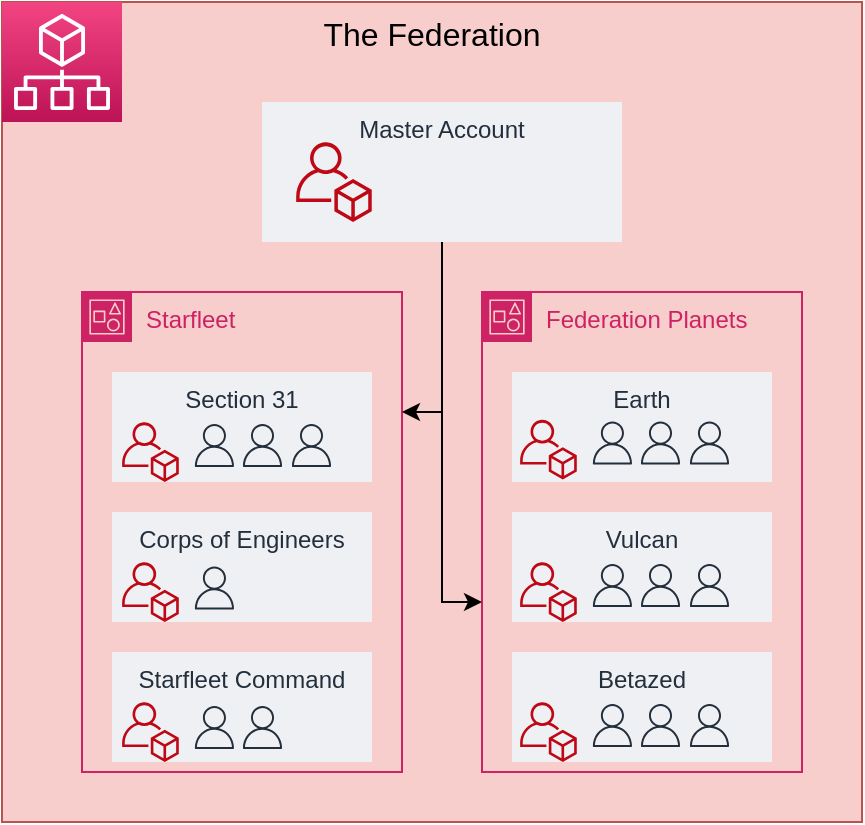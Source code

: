 <mxfile version="21.6.1" type="device">
  <diagram name="Page-1" id="G7OkB85RAKckw4P4_BAa">
    <mxGraphModel dx="795" dy="606" grid="1" gridSize="10" guides="1" tooltips="1" connect="1" arrows="1" fold="1" page="1" pageScale="1" pageWidth="1100" pageHeight="850" math="0" shadow="0">
      <root>
        <mxCell id="0" />
        <mxCell id="1" parent="0" />
        <mxCell id="OTa4afvTashq3EoKjt3z-47" value="" style="group;movable=0;resizable=0;rotatable=0;deletable=0;editable=0;locked=1;connectable=0;" vertex="1" connectable="0" parent="1">
          <mxGeometry x="330" y="160" width="430" height="410" as="geometry" />
        </mxCell>
        <mxCell id="OTa4afvTashq3EoKjt3z-2" value="&lt;font style=&quot;font-size: 16px;&quot;&gt;The Federation&lt;/font&gt;" style="fillColor=#f8cecc;strokeColor=#b85450;dashed=0;verticalAlign=top;fontStyle=0;whiteSpace=wrap;html=1;align=center;" vertex="1" parent="OTa4afvTashq3EoKjt3z-47">
          <mxGeometry width="430" height="410" as="geometry" />
        </mxCell>
        <mxCell id="OTa4afvTashq3EoKjt3z-3" value="" style="sketch=0;points=[[0,0,0],[0.25,0,0],[0.5,0,0],[0.75,0,0],[1,0,0],[0,1,0],[0.25,1,0],[0.5,1,0],[0.75,1,0],[1,1,0],[0,0.25,0],[0,0.5,0],[0,0.75,0],[1,0.25,0],[1,0.5,0],[1,0.75,0]];points=[[0,0,0],[0.25,0,0],[0.5,0,0],[0.75,0,0],[1,0,0],[0,1,0],[0.25,1,0],[0.5,1,0],[0.75,1,0],[1,1,0],[0,0.25,0],[0,0.5,0],[0,0.75,0],[1,0.25,0],[1,0.5,0],[1,0.75,0]];outlineConnect=0;fontColor=#232F3E;gradientColor=#F34482;gradientDirection=north;fillColor=#BC1356;strokeColor=#ffffff;dashed=0;verticalLabelPosition=bottom;verticalAlign=top;align=center;html=1;fontSize=12;fontStyle=0;aspect=fixed;shape=mxgraph.aws4.resourceIcon;resIcon=mxgraph.aws4.organizations;" vertex="1" parent="OTa4afvTashq3EoKjt3z-47">
          <mxGeometry width="60" height="60" as="geometry" />
        </mxCell>
        <mxCell id="OTa4afvTashq3EoKjt3z-6" value="" style="group" vertex="1" connectable="0" parent="1">
          <mxGeometry x="460" y="210" width="180" height="70" as="geometry" />
        </mxCell>
        <mxCell id="OTa4afvTashq3EoKjt3z-4" value="Master Account" style="fillColor=#EFF0F3;strokeColor=none;dashed=0;verticalAlign=top;fontStyle=0;fontColor=#232F3D;whiteSpace=wrap;html=1;" vertex="1" parent="OTa4afvTashq3EoKjt3z-6">
          <mxGeometry width="180" height="70" as="geometry" />
        </mxCell>
        <mxCell id="OTa4afvTashq3EoKjt3z-5" value="" style="sketch=0;outlineConnect=0;fontColor=#232F3E;gradientColor=none;fillColor=#BF0816;strokeColor=none;dashed=0;verticalLabelPosition=bottom;verticalAlign=top;align=center;html=1;fontSize=12;fontStyle=0;aspect=fixed;pointerEvents=1;shape=mxgraph.aws4.organizations_account;" vertex="1" parent="OTa4afvTashq3EoKjt3z-6">
          <mxGeometry x="17" y="20" width="37.95" height="40" as="geometry" />
        </mxCell>
        <mxCell id="OTa4afvTashq3EoKjt3z-7" value="Starfleet" style="points=[[0,0],[0.25,0],[0.5,0],[0.75,0],[1,0],[1,0.25],[1,0.5],[1,0.75],[1,1],[0.75,1],[0.5,1],[0.25,1],[0,1],[0,0.75],[0,0.5],[0,0.25]];outlineConnect=0;gradientColor=none;html=1;whiteSpace=wrap;fontSize=12;fontStyle=0;container=1;pointerEvents=0;collapsible=0;recursiveResize=0;shape=mxgraph.aws4.group;grIcon=mxgraph.aws4.group_account;strokeColor=#CD2264;fillColor=none;verticalAlign=top;align=left;spacingLeft=30;fontColor=#CD2264;dashed=0;" vertex="1" parent="1">
          <mxGeometry x="370" y="305" width="160" height="240" as="geometry" />
        </mxCell>
        <mxCell id="OTa4afvTashq3EoKjt3z-8" value="Federation Planets" style="points=[[0,0],[0.25,0],[0.5,0],[0.75,0],[1,0],[1,0.25],[1,0.5],[1,0.75],[1,1],[0.75,1],[0.5,1],[0.25,1],[0,1],[0,0.75],[0,0.5],[0,0.25]];outlineConnect=0;gradientColor=none;html=1;whiteSpace=wrap;fontSize=12;fontStyle=0;container=1;pointerEvents=0;collapsible=0;recursiveResize=0;shape=mxgraph.aws4.group;grIcon=mxgraph.aws4.group_account;strokeColor=#CD2264;fillColor=none;verticalAlign=top;align=left;spacingLeft=30;fontColor=#CD2264;dashed=0;" vertex="1" parent="1">
          <mxGeometry x="570" y="305" width="160" height="240" as="geometry" />
        </mxCell>
        <mxCell id="OTa4afvTashq3EoKjt3z-9" value="Section 31" style="fillColor=#EFF0F3;strokeColor=none;dashed=0;verticalAlign=top;fontStyle=0;fontColor=#232F3D;whiteSpace=wrap;html=1;" vertex="1" parent="1">
          <mxGeometry x="385" y="345" width="130" height="55" as="geometry" />
        </mxCell>
        <mxCell id="OTa4afvTashq3EoKjt3z-10" value="Corps of Engineers" style="fillColor=#EFF0F3;strokeColor=none;dashed=0;verticalAlign=top;fontStyle=0;fontColor=#232F3D;whiteSpace=wrap;html=1;" vertex="1" parent="1">
          <mxGeometry x="385" y="415" width="130" height="55" as="geometry" />
        </mxCell>
        <mxCell id="OTa4afvTashq3EoKjt3z-11" value="Starfleet Command" style="fillColor=#EFF0F3;strokeColor=none;dashed=0;verticalAlign=top;fontStyle=0;fontColor=#232F3D;whiteSpace=wrap;html=1;" vertex="1" parent="1">
          <mxGeometry x="385" y="485" width="130" height="55" as="geometry" />
        </mxCell>
        <mxCell id="OTa4afvTashq3EoKjt3z-12" value="Earth" style="fillColor=#EFF0F3;strokeColor=none;dashed=0;verticalAlign=top;fontStyle=0;fontColor=#232F3D;whiteSpace=wrap;html=1;" vertex="1" parent="1">
          <mxGeometry x="585" y="345" width="130" height="55" as="geometry" />
        </mxCell>
        <mxCell id="OTa4afvTashq3EoKjt3z-13" value="Vulcan" style="fillColor=#EFF0F3;strokeColor=none;dashed=0;verticalAlign=top;fontStyle=0;fontColor=#232F3D;whiteSpace=wrap;html=1;" vertex="1" parent="1">
          <mxGeometry x="585" y="415" width="130" height="55" as="geometry" />
        </mxCell>
        <mxCell id="OTa4afvTashq3EoKjt3z-14" value="Betazed" style="fillColor=#EFF0F3;strokeColor=none;dashed=0;verticalAlign=top;fontStyle=0;fontColor=#232F3D;whiteSpace=wrap;html=1;" vertex="1" parent="1">
          <mxGeometry x="585" y="485" width="130" height="55" as="geometry" />
        </mxCell>
        <mxCell id="OTa4afvTashq3EoKjt3z-15" value="" style="sketch=0;outlineConnect=0;fontColor=#232F3E;gradientColor=none;fillColor=#BF0816;strokeColor=none;dashed=0;verticalLabelPosition=bottom;verticalAlign=top;align=center;html=1;fontSize=12;fontStyle=0;aspect=fixed;pointerEvents=1;shape=mxgraph.aws4.organizations_account;" vertex="1" parent="1">
          <mxGeometry x="390" y="370" width="28.46" height="30" as="geometry" />
        </mxCell>
        <mxCell id="OTa4afvTashq3EoKjt3z-16" value="" style="sketch=0;outlineConnect=0;fontColor=#232F3E;gradientColor=none;fillColor=#BF0816;strokeColor=none;dashed=0;verticalLabelPosition=bottom;verticalAlign=top;align=center;html=1;fontSize=12;fontStyle=0;aspect=fixed;pointerEvents=1;shape=mxgraph.aws4.organizations_account;" vertex="1" parent="1">
          <mxGeometry x="390" y="440" width="28.46" height="30" as="geometry" />
        </mxCell>
        <mxCell id="OTa4afvTashq3EoKjt3z-17" value="" style="sketch=0;outlineConnect=0;fontColor=#232F3E;gradientColor=none;fillColor=#BF0816;strokeColor=none;dashed=0;verticalLabelPosition=bottom;verticalAlign=top;align=center;html=1;fontSize=12;fontStyle=0;aspect=fixed;pointerEvents=1;shape=mxgraph.aws4.organizations_account;" vertex="1" parent="1">
          <mxGeometry x="390" y="510" width="28.46" height="30" as="geometry" />
        </mxCell>
        <mxCell id="OTa4afvTashq3EoKjt3z-18" value="" style="sketch=0;outlineConnect=0;fontColor=#232F3E;gradientColor=none;fillColor=#232F3D;strokeColor=none;dashed=0;verticalLabelPosition=bottom;verticalAlign=top;align=center;html=1;fontSize=12;fontStyle=0;aspect=fixed;pointerEvents=1;shape=mxgraph.aws4.user;" vertex="1" parent="1">
          <mxGeometry x="425.46" y="371" width="21.5" height="21.5" as="geometry" />
        </mxCell>
        <mxCell id="OTa4afvTashq3EoKjt3z-19" value="" style="sketch=0;outlineConnect=0;fontColor=#232F3E;gradientColor=none;fillColor=#232F3D;strokeColor=none;dashed=0;verticalLabelPosition=bottom;verticalAlign=top;align=center;html=1;fontSize=12;fontStyle=0;aspect=fixed;pointerEvents=1;shape=mxgraph.aws4.user;" vertex="1" parent="1">
          <mxGeometry x="449.5" y="371" width="21.5" height="21.5" as="geometry" />
        </mxCell>
        <mxCell id="OTa4afvTashq3EoKjt3z-20" value="" style="sketch=0;outlineConnect=0;fontColor=#232F3E;gradientColor=none;fillColor=#232F3D;strokeColor=none;dashed=0;verticalLabelPosition=bottom;verticalAlign=top;align=center;html=1;fontSize=12;fontStyle=0;aspect=fixed;pointerEvents=1;shape=mxgraph.aws4.user;" vertex="1" parent="1">
          <mxGeometry x="474" y="371" width="21.5" height="21.5" as="geometry" />
        </mxCell>
        <mxCell id="OTa4afvTashq3EoKjt3z-22" value="" style="sketch=0;outlineConnect=0;fontColor=#232F3E;gradientColor=none;fillColor=#232F3D;strokeColor=none;dashed=0;verticalLabelPosition=bottom;verticalAlign=top;align=center;html=1;fontSize=12;fontStyle=0;aspect=fixed;pointerEvents=1;shape=mxgraph.aws4.user;" vertex="1" parent="1">
          <mxGeometry x="425.46" y="442.25" width="21.5" height="21.5" as="geometry" />
        </mxCell>
        <mxCell id="OTa4afvTashq3EoKjt3z-25" value="" style="sketch=0;outlineConnect=0;fontColor=#232F3E;gradientColor=none;fillColor=#232F3D;strokeColor=none;dashed=0;verticalLabelPosition=bottom;verticalAlign=top;align=center;html=1;fontSize=12;fontStyle=0;aspect=fixed;pointerEvents=1;shape=mxgraph.aws4.user;" vertex="1" parent="1">
          <mxGeometry x="425.46" y="512" width="21.5" height="21.5" as="geometry" />
        </mxCell>
        <mxCell id="OTa4afvTashq3EoKjt3z-26" value="" style="sketch=0;outlineConnect=0;fontColor=#232F3E;gradientColor=none;fillColor=#232F3D;strokeColor=none;dashed=0;verticalLabelPosition=bottom;verticalAlign=top;align=center;html=1;fontSize=12;fontStyle=0;aspect=fixed;pointerEvents=1;shape=mxgraph.aws4.user;" vertex="1" parent="1">
          <mxGeometry x="449.5" y="512" width="21.5" height="21.5" as="geometry" />
        </mxCell>
        <mxCell id="OTa4afvTashq3EoKjt3z-35" value="" style="sketch=0;outlineConnect=0;fontColor=#232F3E;gradientColor=none;fillColor=#BF0816;strokeColor=none;dashed=0;verticalLabelPosition=bottom;verticalAlign=top;align=center;html=1;fontSize=12;fontStyle=0;aspect=fixed;pointerEvents=1;shape=mxgraph.aws4.organizations_account;" vertex="1" parent="1">
          <mxGeometry x="589" y="368.75" width="28.46" height="30" as="geometry" />
        </mxCell>
        <mxCell id="OTa4afvTashq3EoKjt3z-36" value="" style="sketch=0;outlineConnect=0;fontColor=#232F3E;gradientColor=none;fillColor=#232F3D;strokeColor=none;dashed=0;verticalLabelPosition=bottom;verticalAlign=top;align=center;html=1;fontSize=12;fontStyle=0;aspect=fixed;pointerEvents=1;shape=mxgraph.aws4.user;" vertex="1" parent="1">
          <mxGeometry x="624.46" y="369.75" width="21.5" height="21.5" as="geometry" />
        </mxCell>
        <mxCell id="OTa4afvTashq3EoKjt3z-37" value="" style="sketch=0;outlineConnect=0;fontColor=#232F3E;gradientColor=none;fillColor=#232F3D;strokeColor=none;dashed=0;verticalLabelPosition=bottom;verticalAlign=top;align=center;html=1;fontSize=12;fontStyle=0;aspect=fixed;pointerEvents=1;shape=mxgraph.aws4.user;" vertex="1" parent="1">
          <mxGeometry x="648.5" y="369.75" width="21.5" height="21.5" as="geometry" />
        </mxCell>
        <mxCell id="OTa4afvTashq3EoKjt3z-38" value="" style="sketch=0;outlineConnect=0;fontColor=#232F3E;gradientColor=none;fillColor=#232F3D;strokeColor=none;dashed=0;verticalLabelPosition=bottom;verticalAlign=top;align=center;html=1;fontSize=12;fontStyle=0;aspect=fixed;pointerEvents=1;shape=mxgraph.aws4.user;" vertex="1" parent="1">
          <mxGeometry x="673" y="369.75" width="21.5" height="21.5" as="geometry" />
        </mxCell>
        <mxCell id="OTa4afvTashq3EoKjt3z-39" value="" style="sketch=0;outlineConnect=0;fontColor=#232F3E;gradientColor=none;fillColor=#BF0816;strokeColor=none;dashed=0;verticalLabelPosition=bottom;verticalAlign=top;align=center;html=1;fontSize=12;fontStyle=0;aspect=fixed;pointerEvents=1;shape=mxgraph.aws4.organizations_account;" vertex="1" parent="1">
          <mxGeometry x="589" y="440" width="28.46" height="30" as="geometry" />
        </mxCell>
        <mxCell id="OTa4afvTashq3EoKjt3z-40" value="" style="sketch=0;outlineConnect=0;fontColor=#232F3E;gradientColor=none;fillColor=#232F3D;strokeColor=none;dashed=0;verticalLabelPosition=bottom;verticalAlign=top;align=center;html=1;fontSize=12;fontStyle=0;aspect=fixed;pointerEvents=1;shape=mxgraph.aws4.user;" vertex="1" parent="1">
          <mxGeometry x="624.46" y="441" width="21.5" height="21.5" as="geometry" />
        </mxCell>
        <mxCell id="OTa4afvTashq3EoKjt3z-41" value="" style="sketch=0;outlineConnect=0;fontColor=#232F3E;gradientColor=none;fillColor=#232F3D;strokeColor=none;dashed=0;verticalLabelPosition=bottom;verticalAlign=top;align=center;html=1;fontSize=12;fontStyle=0;aspect=fixed;pointerEvents=1;shape=mxgraph.aws4.user;" vertex="1" parent="1">
          <mxGeometry x="648.5" y="441" width="21.5" height="21.5" as="geometry" />
        </mxCell>
        <mxCell id="OTa4afvTashq3EoKjt3z-42" value="" style="sketch=0;outlineConnect=0;fontColor=#232F3E;gradientColor=none;fillColor=#232F3D;strokeColor=none;dashed=0;verticalLabelPosition=bottom;verticalAlign=top;align=center;html=1;fontSize=12;fontStyle=0;aspect=fixed;pointerEvents=1;shape=mxgraph.aws4.user;" vertex="1" parent="1">
          <mxGeometry x="673" y="441" width="21.5" height="21.5" as="geometry" />
        </mxCell>
        <mxCell id="OTa4afvTashq3EoKjt3z-43" value="" style="sketch=0;outlineConnect=0;fontColor=#232F3E;gradientColor=none;fillColor=#BF0816;strokeColor=none;dashed=0;verticalLabelPosition=bottom;verticalAlign=top;align=center;html=1;fontSize=12;fontStyle=0;aspect=fixed;pointerEvents=1;shape=mxgraph.aws4.organizations_account;" vertex="1" parent="1">
          <mxGeometry x="589" y="510" width="28.46" height="30" as="geometry" />
        </mxCell>
        <mxCell id="OTa4afvTashq3EoKjt3z-44" value="" style="sketch=0;outlineConnect=0;fontColor=#232F3E;gradientColor=none;fillColor=#232F3D;strokeColor=none;dashed=0;verticalLabelPosition=bottom;verticalAlign=top;align=center;html=1;fontSize=12;fontStyle=0;aspect=fixed;pointerEvents=1;shape=mxgraph.aws4.user;" vertex="1" parent="1">
          <mxGeometry x="624.46" y="511" width="21.5" height="21.5" as="geometry" />
        </mxCell>
        <mxCell id="OTa4afvTashq3EoKjt3z-45" value="" style="sketch=0;outlineConnect=0;fontColor=#232F3E;gradientColor=none;fillColor=#232F3D;strokeColor=none;dashed=0;verticalLabelPosition=bottom;verticalAlign=top;align=center;html=1;fontSize=12;fontStyle=0;aspect=fixed;pointerEvents=1;shape=mxgraph.aws4.user;" vertex="1" parent="1">
          <mxGeometry x="648.5" y="511" width="21.5" height="21.5" as="geometry" />
        </mxCell>
        <mxCell id="OTa4afvTashq3EoKjt3z-46" value="" style="sketch=0;outlineConnect=0;fontColor=#232F3E;gradientColor=none;fillColor=#232F3D;strokeColor=none;dashed=0;verticalLabelPosition=bottom;verticalAlign=top;align=center;html=1;fontSize=12;fontStyle=0;aspect=fixed;pointerEvents=1;shape=mxgraph.aws4.user;" vertex="1" parent="1">
          <mxGeometry x="673" y="511" width="21.5" height="21.5" as="geometry" />
        </mxCell>
        <mxCell id="OTa4afvTashq3EoKjt3z-56" style="edgeStyle=orthogonalEdgeStyle;rounded=0;orthogonalLoop=1;jettySize=auto;html=1;entryX=1;entryY=0.25;entryDx=0;entryDy=0;" edge="1" parent="1" source="OTa4afvTashq3EoKjt3z-4" target="OTa4afvTashq3EoKjt3z-7">
          <mxGeometry relative="1" as="geometry" />
        </mxCell>
        <mxCell id="OTa4afvTashq3EoKjt3z-57" style="edgeStyle=orthogonalEdgeStyle;rounded=0;orthogonalLoop=1;jettySize=auto;html=1;" edge="1" parent="1" source="OTa4afvTashq3EoKjt3z-4" target="OTa4afvTashq3EoKjt3z-8">
          <mxGeometry relative="1" as="geometry">
            <Array as="points">
              <mxPoint x="550" y="460" />
            </Array>
          </mxGeometry>
        </mxCell>
      </root>
    </mxGraphModel>
  </diagram>
</mxfile>
